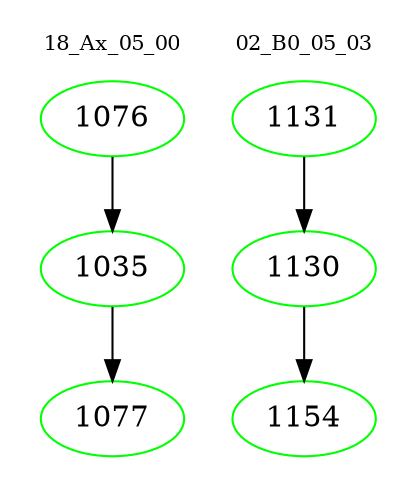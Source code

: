 digraph{
subgraph cluster_0 {
color = white
label = "18_Ax_05_00";
fontsize=10;
T0_1076 [label="1076", color="green"]
T0_1076 -> T0_1035 [color="black"]
T0_1035 [label="1035", color="green"]
T0_1035 -> T0_1077 [color="black"]
T0_1077 [label="1077", color="green"]
}
subgraph cluster_1 {
color = white
label = "02_B0_05_03";
fontsize=10;
T1_1131 [label="1131", color="green"]
T1_1131 -> T1_1130 [color="black"]
T1_1130 [label="1130", color="green"]
T1_1130 -> T1_1154 [color="black"]
T1_1154 [label="1154", color="green"]
}
}
